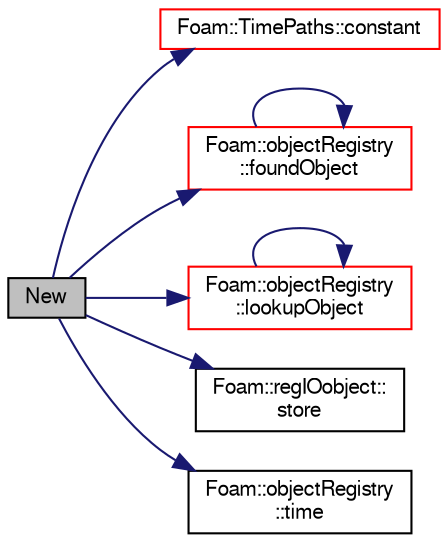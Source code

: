 digraph "New"
{
  bgcolor="transparent";
  edge [fontname="FreeSans",fontsize="10",labelfontname="FreeSans",labelfontsize="10"];
  node [fontname="FreeSans",fontsize="10",shape=record];
  rankdir="LR";
  Node68 [label="New",height=0.2,width=0.4,color="black", fillcolor="grey75", style="filled", fontcolor="black"];
  Node68 -> Node69 [color="midnightblue",fontsize="10",style="solid",fontname="FreeSans"];
  Node69 [label="Foam::TimePaths::constant",height=0.2,width=0.4,color="red",URL="$a26354.html#ab16cfc6e7be33ff5683a856ae077433c",tooltip="Return constant name. "];
  Node68 -> Node71 [color="midnightblue",fontsize="10",style="solid",fontname="FreeSans"];
  Node71 [label="Foam::objectRegistry\l::foundObject",height=0.2,width=0.4,color="red",URL="$a26326.html#afb1fd730975d12fa5bcd4252fbf2b92c",tooltip="Is the named Type found? "];
  Node71 -> Node71 [color="midnightblue",fontsize="10",style="solid",fontname="FreeSans"];
  Node68 -> Node82 [color="midnightblue",fontsize="10",style="solid",fontname="FreeSans"];
  Node82 [label="Foam::objectRegistry\l::lookupObject",height=0.2,width=0.4,color="red",URL="$a26326.html#a8b49296f8410366342c524250612c2aa",tooltip="Lookup and return the object of the given Type. "];
  Node82 -> Node82 [color="midnightblue",fontsize="10",style="solid",fontname="FreeSans"];
  Node68 -> Node126 [color="midnightblue",fontsize="10",style="solid",fontname="FreeSans"];
  Node126 [label="Foam::regIOobject::\lstore",height=0.2,width=0.4,color="black",URL="$a26334.html#af5d1fdcbfe78592afb590a4c244acf20",tooltip="Transfer ownership of this object to its registry. "];
  Node68 -> Node127 [color="midnightblue",fontsize="10",style="solid",fontname="FreeSans"];
  Node127 [label="Foam::objectRegistry\l::time",height=0.2,width=0.4,color="black",URL="$a26326.html#a0d94096809fe3376b29a2a29ca11bb18",tooltip="Return time. "];
}
